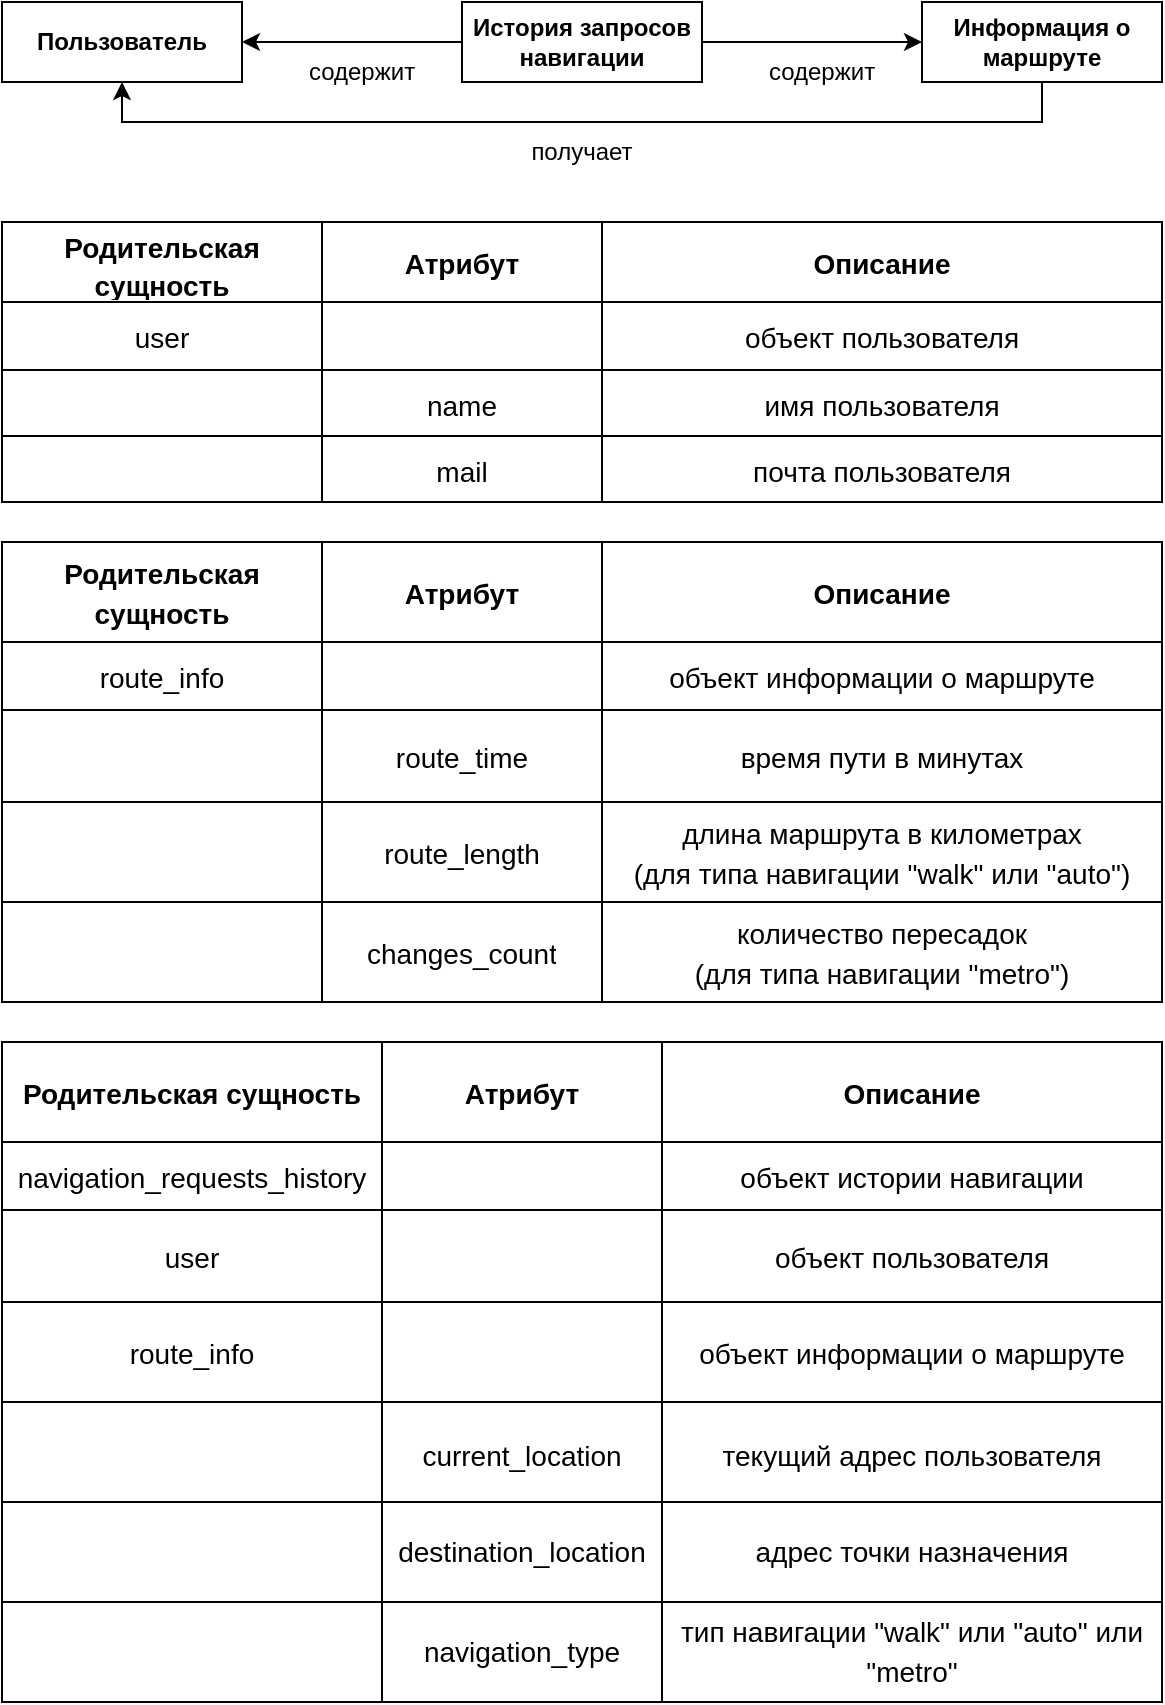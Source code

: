 <mxfile version="24.7.17">
  <diagram name="Page-1" id="j0I3Bv6kDZbHuOmkUAcN">
    <mxGraphModel dx="882" dy="949" grid="1" gridSize="10" guides="1" tooltips="1" connect="1" arrows="1" fold="1" page="1" pageScale="1" pageWidth="600" pageHeight="900" math="0" shadow="0">
      <root>
        <mxCell id="0" />
        <mxCell id="1" parent="0" />
        <mxCell id="C7flc6zKN9em1iGClLPK-4" style="edgeStyle=orthogonalEdgeStyle;rounded=0;orthogonalLoop=1;jettySize=auto;html=1;exitX=1;exitY=0.5;exitDx=0;exitDy=0;entryX=0;entryY=0.5;entryDx=0;entryDy=0;endArrow=none;endFill=0;startArrow=classic;startFill=1;" edge="1" parent="1" source="C7flc6zKN9em1iGClLPK-1" target="C7flc6zKN9em1iGClLPK-2">
          <mxGeometry relative="1" as="geometry" />
        </mxCell>
        <mxCell id="C7flc6zKN9em1iGClLPK-1" value="Пользователь" style="rounded=0;whiteSpace=wrap;html=1;fontStyle=1" vertex="1" parent="1">
          <mxGeometry x="10" y="10" width="120" height="40" as="geometry" />
        </mxCell>
        <mxCell id="C7flc6zKN9em1iGClLPK-2" value="История запросов навигации" style="rounded=0;whiteSpace=wrap;html=1;fontStyle=1" vertex="1" parent="1">
          <mxGeometry x="240" y="10" width="120" height="40" as="geometry" />
        </mxCell>
        <mxCell id="C7flc6zKN9em1iGClLPK-10" style="edgeStyle=orthogonalEdgeStyle;rounded=0;orthogonalLoop=1;jettySize=auto;html=1;exitX=0.5;exitY=1;exitDx=0;exitDy=0;entryX=0.5;entryY=1;entryDx=0;entryDy=0;" edge="1" parent="1" source="C7flc6zKN9em1iGClLPK-3" target="C7flc6zKN9em1iGClLPK-1">
          <mxGeometry relative="1" as="geometry">
            <Array as="points">
              <mxPoint x="530" y="70" />
              <mxPoint x="70" y="70" />
            </Array>
          </mxGeometry>
        </mxCell>
        <mxCell id="C7flc6zKN9em1iGClLPK-3" value="Информация о маршруте" style="rounded=0;whiteSpace=wrap;html=1;fontStyle=1" vertex="1" parent="1">
          <mxGeometry x="470" y="10" width="120" height="40" as="geometry" />
        </mxCell>
        <mxCell id="C7flc6zKN9em1iGClLPK-5" value="содержит" style="text;html=1;align=center;verticalAlign=middle;whiteSpace=wrap;rounded=0;" vertex="1" parent="1">
          <mxGeometry x="160" y="40" width="60" height="10" as="geometry" />
        </mxCell>
        <mxCell id="C7flc6zKN9em1iGClLPK-6" style="edgeStyle=orthogonalEdgeStyle;rounded=0;orthogonalLoop=1;jettySize=auto;html=1;exitX=1;exitY=0.5;exitDx=0;exitDy=0;entryX=0;entryY=0.5;entryDx=0;entryDy=0;" edge="1" parent="1">
          <mxGeometry relative="1" as="geometry">
            <mxPoint x="360" y="30" as="sourcePoint" />
            <mxPoint x="470" y="30" as="targetPoint" />
          </mxGeometry>
        </mxCell>
        <mxCell id="C7flc6zKN9em1iGClLPK-7" value="содержит" style="text;html=1;align=center;verticalAlign=middle;whiteSpace=wrap;rounded=0;" vertex="1" parent="1">
          <mxGeometry x="390" y="40" width="60" height="10" as="geometry" />
        </mxCell>
        <mxCell id="C7flc6zKN9em1iGClLPK-11" value="получает" style="text;html=1;align=center;verticalAlign=middle;whiteSpace=wrap;rounded=0;" vertex="1" parent="1">
          <mxGeometry x="270" y="80" width="60" height="10" as="geometry" />
        </mxCell>
        <mxCell id="C7flc6zKN9em1iGClLPK-12" value="" style="shape=table;startSize=0;container=1;collapsible=0;childLayout=tableLayout;fontSize=14;" vertex="1" parent="1">
          <mxGeometry x="10" y="120" width="580" height="140.0" as="geometry" />
        </mxCell>
        <mxCell id="C7flc6zKN9em1iGClLPK-13" value="" style="shape=tableRow;horizontal=0;startSize=0;swimlaneHead=0;swimlaneBody=0;strokeColor=inherit;top=0;left=0;bottom=0;right=0;collapsible=0;dropTarget=0;fillColor=none;points=[[0,0.5],[1,0.5]];portConstraint=eastwest;fontSize=16;" vertex="1" parent="C7flc6zKN9em1iGClLPK-12">
          <mxGeometry width="580" height="40" as="geometry" />
        </mxCell>
        <mxCell id="C7flc6zKN9em1iGClLPK-14" value="&lt;font style=&quot;font-size: 14px;&quot;&gt;&lt;b&gt;Родительская сущность&lt;/b&gt;&lt;/font&gt;" style="shape=partialRectangle;html=1;whiteSpace=wrap;connectable=0;strokeColor=inherit;overflow=hidden;fillColor=none;top=0;left=0;bottom=0;right=0;pointerEvents=1;fontSize=16;" vertex="1" parent="C7flc6zKN9em1iGClLPK-13">
          <mxGeometry width="160" height="40" as="geometry">
            <mxRectangle width="160" height="40" as="alternateBounds" />
          </mxGeometry>
        </mxCell>
        <mxCell id="C7flc6zKN9em1iGClLPK-15" value="&lt;span style=&quot;font-size: 14px;&quot;&gt;&lt;b&gt;Атрибут&lt;/b&gt;&lt;/span&gt;" style="shape=partialRectangle;html=1;whiteSpace=wrap;connectable=0;strokeColor=inherit;overflow=hidden;fillColor=none;top=0;left=0;bottom=0;right=0;pointerEvents=1;fontSize=16;" vertex="1" parent="C7flc6zKN9em1iGClLPK-13">
          <mxGeometry x="160" width="140" height="40" as="geometry">
            <mxRectangle width="140" height="40" as="alternateBounds" />
          </mxGeometry>
        </mxCell>
        <mxCell id="C7flc6zKN9em1iGClLPK-16" value="&lt;span style=&quot;font-size: 14px;&quot;&gt;&lt;b&gt;Описание&lt;/b&gt;&lt;/span&gt;" style="shape=partialRectangle;html=1;whiteSpace=wrap;connectable=0;strokeColor=inherit;overflow=hidden;fillColor=none;top=0;left=0;bottom=0;right=0;pointerEvents=1;fontSize=16;" vertex="1" parent="C7flc6zKN9em1iGClLPK-13">
          <mxGeometry x="300" width="280" height="40" as="geometry">
            <mxRectangle width="280" height="40" as="alternateBounds" />
          </mxGeometry>
        </mxCell>
        <mxCell id="C7flc6zKN9em1iGClLPK-17" value="" style="shape=tableRow;horizontal=0;startSize=0;swimlaneHead=0;swimlaneBody=0;strokeColor=inherit;top=0;left=0;bottom=0;right=0;collapsible=0;dropTarget=0;fillColor=none;points=[[0,0.5],[1,0.5]];portConstraint=eastwest;fontSize=16;" vertex="1" parent="C7flc6zKN9em1iGClLPK-12">
          <mxGeometry y="40" width="580" height="34" as="geometry" />
        </mxCell>
        <mxCell id="C7flc6zKN9em1iGClLPK-18" value="&lt;font style=&quot;font-size: 14px;&quot;&gt;user&lt;/font&gt;" style="shape=partialRectangle;html=1;whiteSpace=wrap;connectable=0;strokeColor=inherit;overflow=hidden;fillColor=none;top=0;left=0;bottom=0;right=0;pointerEvents=1;fontSize=16;" vertex="1" parent="C7flc6zKN9em1iGClLPK-17">
          <mxGeometry width="160" height="34" as="geometry">
            <mxRectangle width="160" height="34" as="alternateBounds" />
          </mxGeometry>
        </mxCell>
        <mxCell id="C7flc6zKN9em1iGClLPK-19" value="" style="shape=partialRectangle;html=1;whiteSpace=wrap;connectable=0;strokeColor=inherit;overflow=hidden;fillColor=none;top=0;left=0;bottom=0;right=0;pointerEvents=1;fontSize=16;" vertex="1" parent="C7flc6zKN9em1iGClLPK-17">
          <mxGeometry x="160" width="140" height="34" as="geometry">
            <mxRectangle width="140" height="34" as="alternateBounds" />
          </mxGeometry>
        </mxCell>
        <mxCell id="C7flc6zKN9em1iGClLPK-20" value="&lt;font style=&quot;font-size: 14px;&quot;&gt;объект пользователя&lt;/font&gt;" style="shape=partialRectangle;html=1;whiteSpace=wrap;connectable=0;strokeColor=inherit;overflow=hidden;fillColor=none;top=0;left=0;bottom=0;right=0;pointerEvents=1;fontSize=16;" vertex="1" parent="C7flc6zKN9em1iGClLPK-17">
          <mxGeometry x="300" width="280" height="34" as="geometry">
            <mxRectangle width="280" height="34" as="alternateBounds" />
          </mxGeometry>
        </mxCell>
        <mxCell id="C7flc6zKN9em1iGClLPK-21" value="" style="shape=tableRow;horizontal=0;startSize=0;swimlaneHead=0;swimlaneBody=0;strokeColor=inherit;top=0;left=0;bottom=0;right=0;collapsible=0;dropTarget=0;fillColor=none;points=[[0,0.5],[1,0.5]];portConstraint=eastwest;fontSize=16;" vertex="1" parent="C7flc6zKN9em1iGClLPK-12">
          <mxGeometry y="74" width="580" height="33" as="geometry" />
        </mxCell>
        <mxCell id="C7flc6zKN9em1iGClLPK-22" value="" style="shape=partialRectangle;html=1;whiteSpace=wrap;connectable=0;strokeColor=inherit;overflow=hidden;fillColor=none;top=0;left=0;bottom=0;right=0;pointerEvents=1;fontSize=16;" vertex="1" parent="C7flc6zKN9em1iGClLPK-21">
          <mxGeometry width="160" height="33" as="geometry">
            <mxRectangle width="160" height="33" as="alternateBounds" />
          </mxGeometry>
        </mxCell>
        <mxCell id="C7flc6zKN9em1iGClLPK-23" value="&lt;font style=&quot;font-size: 14px;&quot;&gt;name&lt;/font&gt;" style="shape=partialRectangle;html=1;whiteSpace=wrap;connectable=0;strokeColor=inherit;overflow=hidden;fillColor=none;top=0;left=0;bottom=0;right=0;pointerEvents=1;fontSize=16;" vertex="1" parent="C7flc6zKN9em1iGClLPK-21">
          <mxGeometry x="160" width="140" height="33" as="geometry">
            <mxRectangle width="140" height="33" as="alternateBounds" />
          </mxGeometry>
        </mxCell>
        <mxCell id="C7flc6zKN9em1iGClLPK-24" value="&lt;span style=&quot;font-size: 14px;&quot;&gt;имя пользователя&lt;/span&gt;" style="shape=partialRectangle;html=1;whiteSpace=wrap;connectable=0;strokeColor=inherit;overflow=hidden;fillColor=none;top=0;left=0;bottom=0;right=0;pointerEvents=1;fontSize=16;" vertex="1" parent="C7flc6zKN9em1iGClLPK-21">
          <mxGeometry x="300" width="280" height="33" as="geometry">
            <mxRectangle width="280" height="33" as="alternateBounds" />
          </mxGeometry>
        </mxCell>
        <mxCell id="C7flc6zKN9em1iGClLPK-47" style="shape=tableRow;horizontal=0;startSize=0;swimlaneHead=0;swimlaneBody=0;strokeColor=inherit;top=0;left=0;bottom=0;right=0;collapsible=0;dropTarget=0;fillColor=none;points=[[0,0.5],[1,0.5]];portConstraint=eastwest;fontSize=16;" vertex="1" parent="C7flc6zKN9em1iGClLPK-12">
          <mxGeometry y="107" width="580" height="33" as="geometry" />
        </mxCell>
        <mxCell id="C7flc6zKN9em1iGClLPK-48" style="shape=partialRectangle;html=1;whiteSpace=wrap;connectable=0;strokeColor=inherit;overflow=hidden;fillColor=none;top=0;left=0;bottom=0;right=0;pointerEvents=1;fontSize=16;" vertex="1" parent="C7flc6zKN9em1iGClLPK-47">
          <mxGeometry width="160" height="33" as="geometry">
            <mxRectangle width="160" height="33" as="alternateBounds" />
          </mxGeometry>
        </mxCell>
        <mxCell id="C7flc6zKN9em1iGClLPK-49" value="&lt;span style=&quot;font-size: 14px;&quot;&gt;mail&lt;/span&gt;" style="shape=partialRectangle;html=1;whiteSpace=wrap;connectable=0;strokeColor=inherit;overflow=hidden;fillColor=none;top=0;left=0;bottom=0;right=0;pointerEvents=1;fontSize=16;" vertex="1" parent="C7flc6zKN9em1iGClLPK-47">
          <mxGeometry x="160" width="140" height="33" as="geometry">
            <mxRectangle width="140" height="33" as="alternateBounds" />
          </mxGeometry>
        </mxCell>
        <mxCell id="C7flc6zKN9em1iGClLPK-50" value="&lt;span style=&quot;font-size: 14px;&quot;&gt;почта пользователя&lt;/span&gt;" style="shape=partialRectangle;html=1;whiteSpace=wrap;connectable=0;strokeColor=inherit;overflow=hidden;fillColor=none;top=0;left=0;bottom=0;right=0;pointerEvents=1;fontSize=16;" vertex="1" parent="C7flc6zKN9em1iGClLPK-47">
          <mxGeometry x="300" width="280" height="33" as="geometry">
            <mxRectangle width="280" height="33" as="alternateBounds" />
          </mxGeometry>
        </mxCell>
        <mxCell id="C7flc6zKN9em1iGClLPK-82" value="" style="shape=table;startSize=0;container=1;collapsible=0;childLayout=tableLayout;fontSize=14;" vertex="1" parent="1">
          <mxGeometry x="10" y="280" width="580" height="230" as="geometry" />
        </mxCell>
        <mxCell id="C7flc6zKN9em1iGClLPK-83" value="" style="shape=tableRow;horizontal=0;startSize=0;swimlaneHead=0;swimlaneBody=0;strokeColor=inherit;top=0;left=0;bottom=0;right=0;collapsible=0;dropTarget=0;fillColor=none;points=[[0,0.5],[1,0.5]];portConstraint=eastwest;fontSize=16;" vertex="1" parent="C7flc6zKN9em1iGClLPK-82">
          <mxGeometry width="580" height="50" as="geometry" />
        </mxCell>
        <mxCell id="C7flc6zKN9em1iGClLPK-84" value="&lt;font style=&quot;font-size: 14px;&quot;&gt;&lt;b&gt;Родительская сущность&lt;/b&gt;&lt;/font&gt;" style="shape=partialRectangle;html=1;whiteSpace=wrap;connectable=0;strokeColor=inherit;overflow=hidden;fillColor=none;top=0;left=0;bottom=0;right=0;pointerEvents=1;fontSize=16;" vertex="1" parent="C7flc6zKN9em1iGClLPK-83">
          <mxGeometry width="160" height="50" as="geometry">
            <mxRectangle width="160" height="50" as="alternateBounds" />
          </mxGeometry>
        </mxCell>
        <mxCell id="C7flc6zKN9em1iGClLPK-85" value="&lt;span style=&quot;font-size: 14px;&quot;&gt;&lt;b&gt;Атрибут&lt;/b&gt;&lt;/span&gt;" style="shape=partialRectangle;html=1;whiteSpace=wrap;connectable=0;strokeColor=inherit;overflow=hidden;fillColor=none;top=0;left=0;bottom=0;right=0;pointerEvents=1;fontSize=16;" vertex="1" parent="C7flc6zKN9em1iGClLPK-83">
          <mxGeometry x="160" width="140" height="50" as="geometry">
            <mxRectangle width="140" height="50" as="alternateBounds" />
          </mxGeometry>
        </mxCell>
        <mxCell id="C7flc6zKN9em1iGClLPK-86" value="&lt;span style=&quot;font-size: 14px;&quot;&gt;&lt;b&gt;Описание&lt;/b&gt;&lt;/span&gt;" style="shape=partialRectangle;html=1;whiteSpace=wrap;connectable=0;strokeColor=inherit;overflow=hidden;fillColor=none;top=0;left=0;bottom=0;right=0;pointerEvents=1;fontSize=16;" vertex="1" parent="C7flc6zKN9em1iGClLPK-83">
          <mxGeometry x="300" width="280" height="50" as="geometry">
            <mxRectangle width="280" height="50" as="alternateBounds" />
          </mxGeometry>
        </mxCell>
        <mxCell id="C7flc6zKN9em1iGClLPK-87" value="" style="shape=tableRow;horizontal=0;startSize=0;swimlaneHead=0;swimlaneBody=0;strokeColor=inherit;top=0;left=0;bottom=0;right=0;collapsible=0;dropTarget=0;fillColor=none;points=[[0,0.5],[1,0.5]];portConstraint=eastwest;fontSize=16;" vertex="1" parent="C7flc6zKN9em1iGClLPK-82">
          <mxGeometry y="50" width="580" height="34" as="geometry" />
        </mxCell>
        <mxCell id="C7flc6zKN9em1iGClLPK-88" value="&lt;font style=&quot;font-size: 14px;&quot;&gt;route_info&lt;/font&gt;" style="shape=partialRectangle;html=1;whiteSpace=wrap;connectable=0;strokeColor=inherit;overflow=hidden;fillColor=none;top=0;left=0;bottom=0;right=0;pointerEvents=1;fontSize=16;" vertex="1" parent="C7flc6zKN9em1iGClLPK-87">
          <mxGeometry width="160" height="34" as="geometry">
            <mxRectangle width="160" height="34" as="alternateBounds" />
          </mxGeometry>
        </mxCell>
        <mxCell id="C7flc6zKN9em1iGClLPK-89" value="" style="shape=partialRectangle;html=1;whiteSpace=wrap;connectable=0;strokeColor=inherit;overflow=hidden;fillColor=none;top=0;left=0;bottom=0;right=0;pointerEvents=1;fontSize=16;" vertex="1" parent="C7flc6zKN9em1iGClLPK-87">
          <mxGeometry x="160" width="140" height="34" as="geometry">
            <mxRectangle width="140" height="34" as="alternateBounds" />
          </mxGeometry>
        </mxCell>
        <mxCell id="C7flc6zKN9em1iGClLPK-90" value="&lt;font style=&quot;font-size: 14px;&quot;&gt;объект информации о маршруте&lt;/font&gt;" style="shape=partialRectangle;html=1;whiteSpace=wrap;connectable=0;strokeColor=inherit;overflow=hidden;fillColor=none;top=0;left=0;bottom=0;right=0;pointerEvents=1;fontSize=16;" vertex="1" parent="C7flc6zKN9em1iGClLPK-87">
          <mxGeometry x="300" width="280" height="34" as="geometry">
            <mxRectangle width="280" height="34" as="alternateBounds" />
          </mxGeometry>
        </mxCell>
        <mxCell id="C7flc6zKN9em1iGClLPK-91" value="" style="shape=tableRow;horizontal=0;startSize=0;swimlaneHead=0;swimlaneBody=0;strokeColor=inherit;top=0;left=0;bottom=0;right=0;collapsible=0;dropTarget=0;fillColor=none;points=[[0,0.5],[1,0.5]];portConstraint=eastwest;fontSize=16;" vertex="1" parent="C7flc6zKN9em1iGClLPK-82">
          <mxGeometry y="84" width="580" height="46" as="geometry" />
        </mxCell>
        <mxCell id="C7flc6zKN9em1iGClLPK-92" value="" style="shape=partialRectangle;html=1;whiteSpace=wrap;connectable=0;strokeColor=inherit;overflow=hidden;fillColor=none;top=0;left=0;bottom=0;right=0;pointerEvents=1;fontSize=16;" vertex="1" parent="C7flc6zKN9em1iGClLPK-91">
          <mxGeometry width="160" height="46" as="geometry">
            <mxRectangle width="160" height="46" as="alternateBounds" />
          </mxGeometry>
        </mxCell>
        <mxCell id="C7flc6zKN9em1iGClLPK-93" value="&lt;font style=&quot;font-size: 14px;&quot;&gt;route_time&lt;/font&gt;" style="shape=partialRectangle;html=1;whiteSpace=wrap;connectable=0;strokeColor=inherit;overflow=hidden;fillColor=none;top=0;left=0;bottom=0;right=0;pointerEvents=1;fontSize=16;" vertex="1" parent="C7flc6zKN9em1iGClLPK-91">
          <mxGeometry x="160" width="140" height="46" as="geometry">
            <mxRectangle width="140" height="46" as="alternateBounds" />
          </mxGeometry>
        </mxCell>
        <mxCell id="C7flc6zKN9em1iGClLPK-94" value="&lt;span style=&quot;font-size: 14px;&quot;&gt;время&lt;/span&gt;&lt;span style=&quot;font-size: 14px; background-color: initial;&quot;&gt;&amp;nbsp;пути в минутах&lt;/span&gt;" style="shape=partialRectangle;html=1;whiteSpace=wrap;connectable=0;strokeColor=inherit;overflow=hidden;fillColor=none;top=0;left=0;bottom=0;right=0;pointerEvents=1;fontSize=16;" vertex="1" parent="C7flc6zKN9em1iGClLPK-91">
          <mxGeometry x="300" width="280" height="46" as="geometry">
            <mxRectangle width="280" height="46" as="alternateBounds" />
          </mxGeometry>
        </mxCell>
        <mxCell id="C7flc6zKN9em1iGClLPK-95" style="shape=tableRow;horizontal=0;startSize=0;swimlaneHead=0;swimlaneBody=0;strokeColor=inherit;top=0;left=0;bottom=0;right=0;collapsible=0;dropTarget=0;fillColor=none;points=[[0,0.5],[1,0.5]];portConstraint=eastwest;fontSize=16;" vertex="1" parent="C7flc6zKN9em1iGClLPK-82">
          <mxGeometry y="130" width="580" height="50" as="geometry" />
        </mxCell>
        <mxCell id="C7flc6zKN9em1iGClLPK-96" style="shape=partialRectangle;html=1;whiteSpace=wrap;connectable=0;strokeColor=inherit;overflow=hidden;fillColor=none;top=0;left=0;bottom=0;right=0;pointerEvents=1;fontSize=16;" vertex="1" parent="C7flc6zKN9em1iGClLPK-95">
          <mxGeometry width="160" height="50" as="geometry">
            <mxRectangle width="160" height="50" as="alternateBounds" />
          </mxGeometry>
        </mxCell>
        <mxCell id="C7flc6zKN9em1iGClLPK-97" value="&lt;span style=&quot;font-size: 14px;&quot;&gt;route_length&lt;/span&gt;" style="shape=partialRectangle;html=1;whiteSpace=wrap;connectable=0;strokeColor=inherit;overflow=hidden;fillColor=none;top=0;left=0;bottom=0;right=0;pointerEvents=1;fontSize=16;" vertex="1" parent="C7flc6zKN9em1iGClLPK-95">
          <mxGeometry x="160" width="140" height="50" as="geometry">
            <mxRectangle width="140" height="50" as="alternateBounds" />
          </mxGeometry>
        </mxCell>
        <mxCell id="C7flc6zKN9em1iGClLPK-98" value="&lt;span style=&quot;font-size: 14px;&quot;&gt;длина маршрута в километрах&lt;/span&gt;&lt;div&gt;&lt;span style=&quot;font-size: 14px;&quot;&gt;(&lt;/span&gt;&lt;span style=&quot;font-size: 14px; background-color: initial;&quot;&gt;для типа навигации&lt;/span&gt;&lt;span style=&quot;font-size: 14px; background-color: initial;&quot;&gt;&amp;nbsp;&lt;/span&gt;&lt;span style=&quot;font-size: 14px; background-color: initial;&quot;&gt;&quot;walk&quot; или &quot;auto&quot;)&lt;/span&gt;&lt;/div&gt;" style="shape=partialRectangle;html=1;whiteSpace=wrap;connectable=0;strokeColor=inherit;overflow=hidden;fillColor=none;top=0;left=0;bottom=0;right=0;pointerEvents=1;fontSize=16;" vertex="1" parent="C7flc6zKN9em1iGClLPK-95">
          <mxGeometry x="300" width="280" height="50" as="geometry">
            <mxRectangle width="280" height="50" as="alternateBounds" />
          </mxGeometry>
        </mxCell>
        <mxCell id="C7flc6zKN9em1iGClLPK-99" style="shape=tableRow;horizontal=0;startSize=0;swimlaneHead=0;swimlaneBody=0;strokeColor=inherit;top=0;left=0;bottom=0;right=0;collapsible=0;dropTarget=0;fillColor=none;points=[[0,0.5],[1,0.5]];portConstraint=eastwest;fontSize=16;" vertex="1" parent="C7flc6zKN9em1iGClLPK-82">
          <mxGeometry y="180" width="580" height="50" as="geometry" />
        </mxCell>
        <mxCell id="C7flc6zKN9em1iGClLPK-100" style="shape=partialRectangle;html=1;whiteSpace=wrap;connectable=0;strokeColor=inherit;overflow=hidden;fillColor=none;top=0;left=0;bottom=0;right=0;pointerEvents=1;fontSize=16;" vertex="1" parent="C7flc6zKN9em1iGClLPK-99">
          <mxGeometry width="160" height="50" as="geometry">
            <mxRectangle width="160" height="50" as="alternateBounds" />
          </mxGeometry>
        </mxCell>
        <mxCell id="C7flc6zKN9em1iGClLPK-101" value="&lt;span style=&quot;font-size: 14px;&quot;&gt;changes_count&lt;/span&gt;" style="shape=partialRectangle;html=1;whiteSpace=wrap;connectable=0;strokeColor=inherit;overflow=hidden;fillColor=none;top=0;left=0;bottom=0;right=0;pointerEvents=1;fontSize=16;" vertex="1" parent="C7flc6zKN9em1iGClLPK-99">
          <mxGeometry x="160" width="140" height="50" as="geometry">
            <mxRectangle width="140" height="50" as="alternateBounds" />
          </mxGeometry>
        </mxCell>
        <mxCell id="C7flc6zKN9em1iGClLPK-102" value="&lt;span style=&quot;font-size: 14px;&quot;&gt;количество пересадок&lt;/span&gt;&lt;div&gt;&lt;span style=&quot;font-size: 14px;&quot;&gt;(для типа навигации &quot;metro&quot;)&lt;/span&gt;&lt;span style=&quot;font-size: 14px;&quot;&gt;&lt;br&gt;&lt;/span&gt;&lt;/div&gt;" style="shape=partialRectangle;html=1;whiteSpace=wrap;connectable=0;strokeColor=inherit;overflow=hidden;fillColor=none;top=0;left=0;bottom=0;right=0;pointerEvents=1;fontSize=16;" vertex="1" parent="C7flc6zKN9em1iGClLPK-99">
          <mxGeometry x="300" width="280" height="50" as="geometry">
            <mxRectangle width="280" height="50" as="alternateBounds" />
          </mxGeometry>
        </mxCell>
        <mxCell id="C7flc6zKN9em1iGClLPK-117" value="" style="group" vertex="1" connectable="0" parent="1">
          <mxGeometry x="10" y="530" width="580" height="330" as="geometry" />
        </mxCell>
        <mxCell id="C7flc6zKN9em1iGClLPK-53" value="" style="shape=table;startSize=0;container=1;collapsible=0;childLayout=tableLayout;fontSize=14;" vertex="1" parent="C7flc6zKN9em1iGClLPK-117">
          <mxGeometry width="580" height="330" as="geometry" />
        </mxCell>
        <mxCell id="C7flc6zKN9em1iGClLPK-54" value="" style="shape=tableRow;horizontal=0;startSize=0;swimlaneHead=0;swimlaneBody=0;strokeColor=inherit;top=0;left=0;bottom=0;right=0;collapsible=0;dropTarget=0;fillColor=none;points=[[0,0.5],[1,0.5]];portConstraint=eastwest;fontSize=16;" vertex="1" parent="C7flc6zKN9em1iGClLPK-53">
          <mxGeometry width="580" height="50" as="geometry" />
        </mxCell>
        <mxCell id="C7flc6zKN9em1iGClLPK-55" value="&lt;font style=&quot;font-size: 14px;&quot;&gt;&lt;b&gt;Родительская сущность&lt;/b&gt;&lt;/font&gt;" style="shape=partialRectangle;html=1;whiteSpace=wrap;connectable=0;strokeColor=inherit;overflow=hidden;fillColor=none;top=0;left=0;bottom=0;right=0;pointerEvents=1;fontSize=16;" vertex="1" parent="C7flc6zKN9em1iGClLPK-54">
          <mxGeometry width="190" height="50" as="geometry">
            <mxRectangle width="190" height="50" as="alternateBounds" />
          </mxGeometry>
        </mxCell>
        <mxCell id="C7flc6zKN9em1iGClLPK-56" value="&lt;span style=&quot;font-size: 14px;&quot;&gt;&lt;b&gt;Атрибут&lt;/b&gt;&lt;/span&gt;" style="shape=partialRectangle;html=1;whiteSpace=wrap;connectable=0;strokeColor=inherit;overflow=hidden;fillColor=none;top=0;left=0;bottom=0;right=0;pointerEvents=1;fontSize=16;" vertex="1" parent="C7flc6zKN9em1iGClLPK-54">
          <mxGeometry x="190" width="140" height="50" as="geometry">
            <mxRectangle width="140" height="50" as="alternateBounds" />
          </mxGeometry>
        </mxCell>
        <mxCell id="C7flc6zKN9em1iGClLPK-57" value="&lt;span style=&quot;font-size: 14px;&quot;&gt;&lt;b&gt;Описание&lt;/b&gt;&lt;/span&gt;" style="shape=partialRectangle;html=1;whiteSpace=wrap;connectable=0;strokeColor=inherit;overflow=hidden;fillColor=none;top=0;left=0;bottom=0;right=0;pointerEvents=1;fontSize=16;" vertex="1" parent="C7flc6zKN9em1iGClLPK-54">
          <mxGeometry x="330" width="250" height="50" as="geometry">
            <mxRectangle width="250" height="50" as="alternateBounds" />
          </mxGeometry>
        </mxCell>
        <mxCell id="C7flc6zKN9em1iGClLPK-58" value="" style="shape=tableRow;horizontal=0;startSize=0;swimlaneHead=0;swimlaneBody=0;strokeColor=inherit;top=0;left=0;bottom=0;right=0;collapsible=0;dropTarget=0;fillColor=none;points=[[0,0.5],[1,0.5]];portConstraint=eastwest;fontSize=16;" vertex="1" parent="C7flc6zKN9em1iGClLPK-53">
          <mxGeometry y="50" width="580" height="34" as="geometry" />
        </mxCell>
        <mxCell id="C7flc6zKN9em1iGClLPK-59" value="&lt;font style=&quot;font-size: 14px;&quot;&gt;navigation_requests_history&lt;/font&gt;" style="shape=partialRectangle;html=1;whiteSpace=wrap;connectable=0;strokeColor=inherit;overflow=hidden;fillColor=none;top=0;left=0;bottom=0;right=0;pointerEvents=1;fontSize=16;" vertex="1" parent="C7flc6zKN9em1iGClLPK-58">
          <mxGeometry width="190" height="34" as="geometry">
            <mxRectangle width="190" height="34" as="alternateBounds" />
          </mxGeometry>
        </mxCell>
        <mxCell id="C7flc6zKN9em1iGClLPK-60" value="" style="shape=partialRectangle;html=1;whiteSpace=wrap;connectable=0;strokeColor=inherit;overflow=hidden;fillColor=none;top=0;left=0;bottom=0;right=0;pointerEvents=1;fontSize=16;" vertex="1" parent="C7flc6zKN9em1iGClLPK-58">
          <mxGeometry x="190" width="140" height="34" as="geometry">
            <mxRectangle width="140" height="34" as="alternateBounds" />
          </mxGeometry>
        </mxCell>
        <mxCell id="C7flc6zKN9em1iGClLPK-61" value="&lt;font style=&quot;font-size: 14px;&quot;&gt;объект истории навигации&lt;/font&gt;" style="shape=partialRectangle;html=1;whiteSpace=wrap;connectable=0;strokeColor=inherit;overflow=hidden;fillColor=none;top=0;left=0;bottom=0;right=0;pointerEvents=1;fontSize=16;" vertex="1" parent="C7flc6zKN9em1iGClLPK-58">
          <mxGeometry x="330" width="250" height="34" as="geometry">
            <mxRectangle width="250" height="34" as="alternateBounds" />
          </mxGeometry>
        </mxCell>
        <mxCell id="C7flc6zKN9em1iGClLPK-62" value="" style="shape=tableRow;horizontal=0;startSize=0;swimlaneHead=0;swimlaneBody=0;strokeColor=inherit;top=0;left=0;bottom=0;right=0;collapsible=0;dropTarget=0;fillColor=none;points=[[0,0.5],[1,0.5]];portConstraint=eastwest;fontSize=16;" vertex="1" parent="C7flc6zKN9em1iGClLPK-53">
          <mxGeometry y="84" width="580" height="46" as="geometry" />
        </mxCell>
        <mxCell id="C7flc6zKN9em1iGClLPK-63" value="&lt;font style=&quot;font-size: 14px;&quot;&gt;user&lt;/font&gt;" style="shape=partialRectangle;html=1;whiteSpace=wrap;connectable=0;strokeColor=inherit;overflow=hidden;fillColor=none;top=0;left=0;bottom=0;right=0;pointerEvents=1;fontSize=16;" vertex="1" parent="C7flc6zKN9em1iGClLPK-62">
          <mxGeometry width="190" height="46" as="geometry">
            <mxRectangle width="190" height="46" as="alternateBounds" />
          </mxGeometry>
        </mxCell>
        <mxCell id="C7flc6zKN9em1iGClLPK-64" value="" style="shape=partialRectangle;html=1;whiteSpace=wrap;connectable=0;strokeColor=inherit;overflow=hidden;fillColor=none;top=0;left=0;bottom=0;right=0;pointerEvents=1;fontSize=16;" vertex="1" parent="C7flc6zKN9em1iGClLPK-62">
          <mxGeometry x="190" width="140" height="46" as="geometry">
            <mxRectangle width="140" height="46" as="alternateBounds" />
          </mxGeometry>
        </mxCell>
        <mxCell id="C7flc6zKN9em1iGClLPK-65" value="&lt;span style=&quot;font-size: 14px;&quot;&gt;объект пользователя&lt;/span&gt;" style="shape=partialRectangle;html=1;whiteSpace=wrap;connectable=0;strokeColor=inherit;overflow=hidden;fillColor=none;top=0;left=0;bottom=0;right=0;pointerEvents=1;fontSize=16;" vertex="1" parent="C7flc6zKN9em1iGClLPK-62">
          <mxGeometry x="330" width="250" height="46" as="geometry">
            <mxRectangle width="250" height="46" as="alternateBounds" />
          </mxGeometry>
        </mxCell>
        <mxCell id="C7flc6zKN9em1iGClLPK-66" style="shape=tableRow;horizontal=0;startSize=0;swimlaneHead=0;swimlaneBody=0;strokeColor=inherit;top=0;left=0;bottom=0;right=0;collapsible=0;dropTarget=0;fillColor=none;points=[[0,0.5],[1,0.5]];portConstraint=eastwest;fontSize=16;" vertex="1" parent="C7flc6zKN9em1iGClLPK-53">
          <mxGeometry y="130" width="580" height="50" as="geometry" />
        </mxCell>
        <mxCell id="C7flc6zKN9em1iGClLPK-67" value="&lt;font style=&quot;font-size: 14px;&quot;&gt;route_info&lt;/font&gt;" style="shape=partialRectangle;html=1;whiteSpace=wrap;connectable=0;strokeColor=inherit;overflow=hidden;fillColor=none;top=0;left=0;bottom=0;right=0;pointerEvents=1;fontSize=16;" vertex="1" parent="C7flc6zKN9em1iGClLPK-66">
          <mxGeometry width="190" height="50" as="geometry">
            <mxRectangle width="190" height="50" as="alternateBounds" />
          </mxGeometry>
        </mxCell>
        <mxCell id="C7flc6zKN9em1iGClLPK-68" value="" style="shape=partialRectangle;html=1;whiteSpace=wrap;connectable=0;strokeColor=inherit;overflow=hidden;fillColor=none;top=0;left=0;bottom=0;right=0;pointerEvents=1;fontSize=16;" vertex="1" parent="C7flc6zKN9em1iGClLPK-66">
          <mxGeometry x="190" width="140" height="50" as="geometry">
            <mxRectangle width="140" height="50" as="alternateBounds" />
          </mxGeometry>
        </mxCell>
        <mxCell id="C7flc6zKN9em1iGClLPK-69" value="&lt;span style=&quot;font-size: 14px;&quot;&gt;объект информации о маршруте&lt;/span&gt;" style="shape=partialRectangle;html=1;whiteSpace=wrap;connectable=0;strokeColor=inherit;overflow=hidden;fillColor=none;top=0;left=0;bottom=0;right=0;pointerEvents=1;fontSize=16;" vertex="1" parent="C7flc6zKN9em1iGClLPK-66">
          <mxGeometry x="330" width="250" height="50" as="geometry">
            <mxRectangle width="250" height="50" as="alternateBounds" />
          </mxGeometry>
        </mxCell>
        <mxCell id="C7flc6zKN9em1iGClLPK-70" style="shape=tableRow;horizontal=0;startSize=0;swimlaneHead=0;swimlaneBody=0;strokeColor=inherit;top=0;left=0;bottom=0;right=0;collapsible=0;dropTarget=0;fillColor=none;points=[[0,0.5],[1,0.5]];portConstraint=eastwest;fontSize=16;" vertex="1" parent="C7flc6zKN9em1iGClLPK-53">
          <mxGeometry y="180" width="580" height="50" as="geometry" />
        </mxCell>
        <mxCell id="C7flc6zKN9em1iGClLPK-71" style="shape=partialRectangle;html=1;whiteSpace=wrap;connectable=0;strokeColor=inherit;overflow=hidden;fillColor=none;top=0;left=0;bottom=0;right=0;pointerEvents=1;fontSize=16;" vertex="1" parent="C7flc6zKN9em1iGClLPK-70">
          <mxGeometry width="190" height="50" as="geometry">
            <mxRectangle width="190" height="50" as="alternateBounds" />
          </mxGeometry>
        </mxCell>
        <mxCell id="C7flc6zKN9em1iGClLPK-72" value="" style="shape=partialRectangle;html=1;whiteSpace=wrap;connectable=0;strokeColor=inherit;overflow=hidden;fillColor=none;top=0;left=0;bottom=0;right=0;pointerEvents=1;fontSize=16;" vertex="1" parent="C7flc6zKN9em1iGClLPK-70">
          <mxGeometry x="190" width="140" height="50" as="geometry">
            <mxRectangle width="140" height="50" as="alternateBounds" />
          </mxGeometry>
        </mxCell>
        <mxCell id="C7flc6zKN9em1iGClLPK-73" value="" style="shape=partialRectangle;html=1;whiteSpace=wrap;connectable=0;strokeColor=inherit;overflow=hidden;fillColor=none;top=0;left=0;bottom=0;right=0;pointerEvents=1;fontSize=16;" vertex="1" parent="C7flc6zKN9em1iGClLPK-70">
          <mxGeometry x="330" width="250" height="50" as="geometry">
            <mxRectangle width="250" height="50" as="alternateBounds" />
          </mxGeometry>
        </mxCell>
        <mxCell id="C7flc6zKN9em1iGClLPK-103" style="shape=tableRow;horizontal=0;startSize=0;swimlaneHead=0;swimlaneBody=0;strokeColor=inherit;top=0;left=0;bottom=0;right=0;collapsible=0;dropTarget=0;fillColor=none;points=[[0,0.5],[1,0.5]];portConstraint=eastwest;fontSize=16;" vertex="1" parent="C7flc6zKN9em1iGClLPK-53">
          <mxGeometry y="230" width="580" height="50" as="geometry" />
        </mxCell>
        <mxCell id="C7flc6zKN9em1iGClLPK-104" style="shape=partialRectangle;html=1;whiteSpace=wrap;connectable=0;strokeColor=inherit;overflow=hidden;fillColor=none;top=0;left=0;bottom=0;right=0;pointerEvents=1;fontSize=16;" vertex="1" parent="C7flc6zKN9em1iGClLPK-103">
          <mxGeometry width="190" height="50" as="geometry">
            <mxRectangle width="190" height="50" as="alternateBounds" />
          </mxGeometry>
        </mxCell>
        <mxCell id="C7flc6zKN9em1iGClLPK-105" style="shape=partialRectangle;html=1;whiteSpace=wrap;connectable=0;strokeColor=inherit;overflow=hidden;fillColor=none;top=0;left=0;bottom=0;right=0;pointerEvents=1;fontSize=16;" vertex="1" parent="C7flc6zKN9em1iGClLPK-103">
          <mxGeometry x="190" width="140" height="50" as="geometry">
            <mxRectangle width="140" height="50" as="alternateBounds" />
          </mxGeometry>
        </mxCell>
        <mxCell id="C7flc6zKN9em1iGClLPK-106" style="shape=partialRectangle;html=1;whiteSpace=wrap;connectable=0;strokeColor=inherit;overflow=hidden;fillColor=none;top=0;left=0;bottom=0;right=0;pointerEvents=1;fontSize=16;" vertex="1" parent="C7flc6zKN9em1iGClLPK-103">
          <mxGeometry x="330" width="250" height="50" as="geometry">
            <mxRectangle width="250" height="50" as="alternateBounds" />
          </mxGeometry>
        </mxCell>
        <mxCell id="C7flc6zKN9em1iGClLPK-107" style="shape=tableRow;horizontal=0;startSize=0;swimlaneHead=0;swimlaneBody=0;strokeColor=inherit;top=0;left=0;bottom=0;right=0;collapsible=0;dropTarget=0;fillColor=none;points=[[0,0.5],[1,0.5]];portConstraint=eastwest;fontSize=16;" vertex="1" parent="C7flc6zKN9em1iGClLPK-53">
          <mxGeometry y="280" width="580" height="50" as="geometry" />
        </mxCell>
        <mxCell id="C7flc6zKN9em1iGClLPK-108" style="shape=partialRectangle;html=1;whiteSpace=wrap;connectable=0;strokeColor=inherit;overflow=hidden;fillColor=none;top=0;left=0;bottom=0;right=0;pointerEvents=1;fontSize=16;" vertex="1" parent="C7flc6zKN9em1iGClLPK-107">
          <mxGeometry width="190" height="50" as="geometry">
            <mxRectangle width="190" height="50" as="alternateBounds" />
          </mxGeometry>
        </mxCell>
        <mxCell id="C7flc6zKN9em1iGClLPK-109" style="shape=partialRectangle;html=1;whiteSpace=wrap;connectable=0;strokeColor=inherit;overflow=hidden;fillColor=none;top=0;left=0;bottom=0;right=0;pointerEvents=1;fontSize=16;" vertex="1" parent="C7flc6zKN9em1iGClLPK-107">
          <mxGeometry x="190" width="140" height="50" as="geometry">
            <mxRectangle width="140" height="50" as="alternateBounds" />
          </mxGeometry>
        </mxCell>
        <mxCell id="C7flc6zKN9em1iGClLPK-110" style="shape=partialRectangle;html=1;whiteSpace=wrap;connectable=0;strokeColor=inherit;overflow=hidden;fillColor=none;top=0;left=0;bottom=0;right=0;pointerEvents=1;fontSize=16;" vertex="1" parent="C7flc6zKN9em1iGClLPK-107">
          <mxGeometry x="330" width="250" height="50" as="geometry">
            <mxRectangle width="250" height="50" as="alternateBounds" />
          </mxGeometry>
        </mxCell>
        <mxCell id="C7flc6zKN9em1iGClLPK-111" value="&lt;span style=&quot;font-size: 14px;&quot;&gt;navigation_type&lt;/span&gt;" style="shape=partialRectangle;html=1;whiteSpace=wrap;connectable=0;strokeColor=inherit;overflow=hidden;fillColor=none;top=0;left=0;bottom=0;right=0;pointerEvents=1;fontSize=16;" vertex="1" parent="C7flc6zKN9em1iGClLPK-117">
          <mxGeometry x="190" y="279" width="140" height="50" as="geometry">
            <mxRectangle width="140" height="50" as="alternateBounds" />
          </mxGeometry>
        </mxCell>
        <mxCell id="C7flc6zKN9em1iGClLPK-112" value="&lt;font style=&quot;font-size: 14px;&quot;&gt;тип навигации &quot;walk&quot; или &quot;auto&quot;&lt;/font&gt;&lt;span style=&quot;font-size: 14px;&quot;&gt;&amp;nbsp;или &quot;metro&quot;&lt;/span&gt;" style="shape=partialRectangle;html=1;whiteSpace=wrap;connectable=0;strokeColor=inherit;overflow=hidden;fillColor=none;top=0;left=0;bottom=0;right=0;pointerEvents=1;fontSize=16;" vertex="1" parent="C7flc6zKN9em1iGClLPK-117">
          <mxGeometry x="330" y="279" width="250" height="50" as="geometry">
            <mxRectangle width="250" height="50" as="alternateBounds" />
          </mxGeometry>
        </mxCell>
        <mxCell id="C7flc6zKN9em1iGClLPK-113" value="&lt;span style=&quot;font-size: 14px;&quot;&gt;current_location&lt;/span&gt;" style="shape=partialRectangle;html=1;whiteSpace=wrap;connectable=0;strokeColor=inherit;overflow=hidden;fillColor=none;top=0;left=0;bottom=0;right=0;pointerEvents=1;fontSize=16;" vertex="1" parent="C7flc6zKN9em1iGClLPK-117">
          <mxGeometry x="190" y="183" width="140" height="46" as="geometry">
            <mxRectangle width="140" height="46" as="alternateBounds" />
          </mxGeometry>
        </mxCell>
        <mxCell id="C7flc6zKN9em1iGClLPK-114" value="&lt;span style=&quot;font-size: 14px;&quot;&gt;текущий адрес пользователя&lt;/span&gt;" style="shape=partialRectangle;html=1;whiteSpace=wrap;connectable=0;strokeColor=inherit;overflow=hidden;fillColor=none;top=0;left=0;bottom=0;right=0;pointerEvents=1;fontSize=16;" vertex="1" parent="C7flc6zKN9em1iGClLPK-117">
          <mxGeometry x="330" y="183" width="250" height="46" as="geometry">
            <mxRectangle width="250" height="46" as="alternateBounds" />
          </mxGeometry>
        </mxCell>
        <mxCell id="C7flc6zKN9em1iGClLPK-115" value="&lt;span style=&quot;font-size: 14px;&quot;&gt;destination_location&lt;/span&gt;" style="shape=partialRectangle;html=1;whiteSpace=wrap;connectable=0;strokeColor=inherit;overflow=hidden;fillColor=none;top=0;left=0;bottom=0;right=0;pointerEvents=1;fontSize=16;" vertex="1" parent="C7flc6zKN9em1iGClLPK-117">
          <mxGeometry x="190" y="229" width="140" height="50" as="geometry">
            <mxRectangle width="140" height="50" as="alternateBounds" />
          </mxGeometry>
        </mxCell>
        <mxCell id="C7flc6zKN9em1iGClLPK-116" value="&lt;span style=&quot;font-size: 14px;&quot;&gt;адрес точки назначения&lt;/span&gt;" style="shape=partialRectangle;html=1;whiteSpace=wrap;connectable=0;strokeColor=inherit;overflow=hidden;fillColor=none;top=0;left=0;bottom=0;right=0;pointerEvents=1;fontSize=16;" vertex="1" parent="C7flc6zKN9em1iGClLPK-117">
          <mxGeometry x="330" y="229" width="250" height="50" as="geometry">
            <mxRectangle width="250" height="50" as="alternateBounds" />
          </mxGeometry>
        </mxCell>
      </root>
    </mxGraphModel>
  </diagram>
</mxfile>
